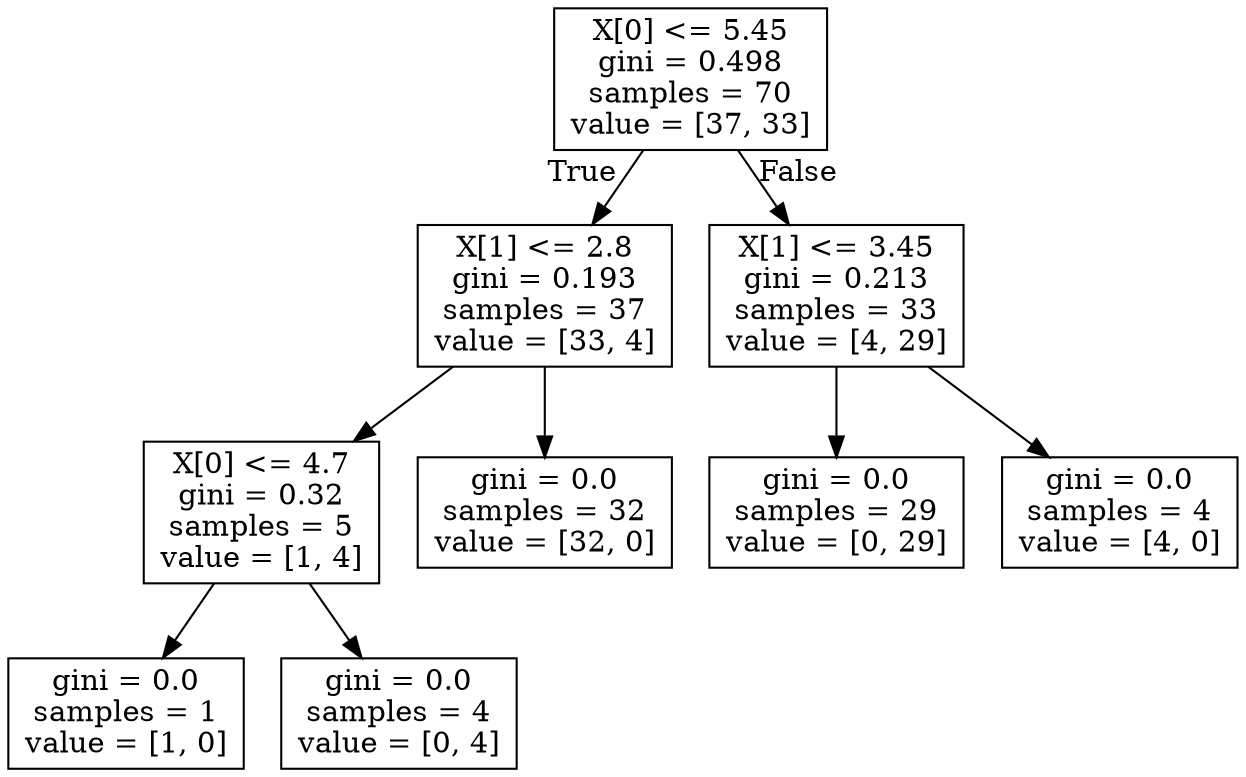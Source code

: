 digraph Tree {
node [shape=box] ;
0 [label="X[0] <= 5.45\ngini = 0.498\nsamples = 70\nvalue = [37, 33]"] ;
1 [label="X[1] <= 2.8\ngini = 0.193\nsamples = 37\nvalue = [33, 4]"] ;
0 -> 1 [labeldistance=2.5, labelangle=45, headlabel="True"] ;
2 [label="X[0] <= 4.7\ngini = 0.32\nsamples = 5\nvalue = [1, 4]"] ;
1 -> 2 ;
3 [label="gini = 0.0\nsamples = 1\nvalue = [1, 0]"] ;
2 -> 3 ;
4 [label="gini = 0.0\nsamples = 4\nvalue = [0, 4]"] ;
2 -> 4 ;
5 [label="gini = 0.0\nsamples = 32\nvalue = [32, 0]"] ;
1 -> 5 ;
6 [label="X[1] <= 3.45\ngini = 0.213\nsamples = 33\nvalue = [4, 29]"] ;
0 -> 6 [labeldistance=2.5, labelangle=-45, headlabel="False"] ;
7 [label="gini = 0.0\nsamples = 29\nvalue = [0, 29]"] ;
6 -> 7 ;
8 [label="gini = 0.0\nsamples = 4\nvalue = [4, 0]"] ;
6 -> 8 ;
}